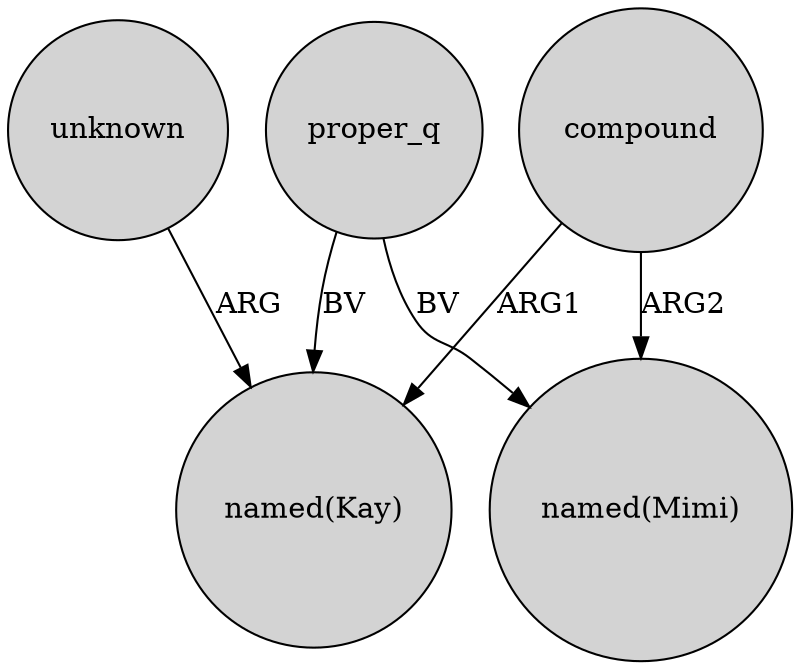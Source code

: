 digraph {
	node [shape=circle style=filled]
	unknown -> "named(Kay)" [label=ARG]
	compound -> "named(Mimi)" [label=ARG2]
	proper_q -> "named(Mimi)" [label=BV]
	proper_q -> "named(Kay)" [label=BV]
	compound -> "named(Kay)" [label=ARG1]
}
